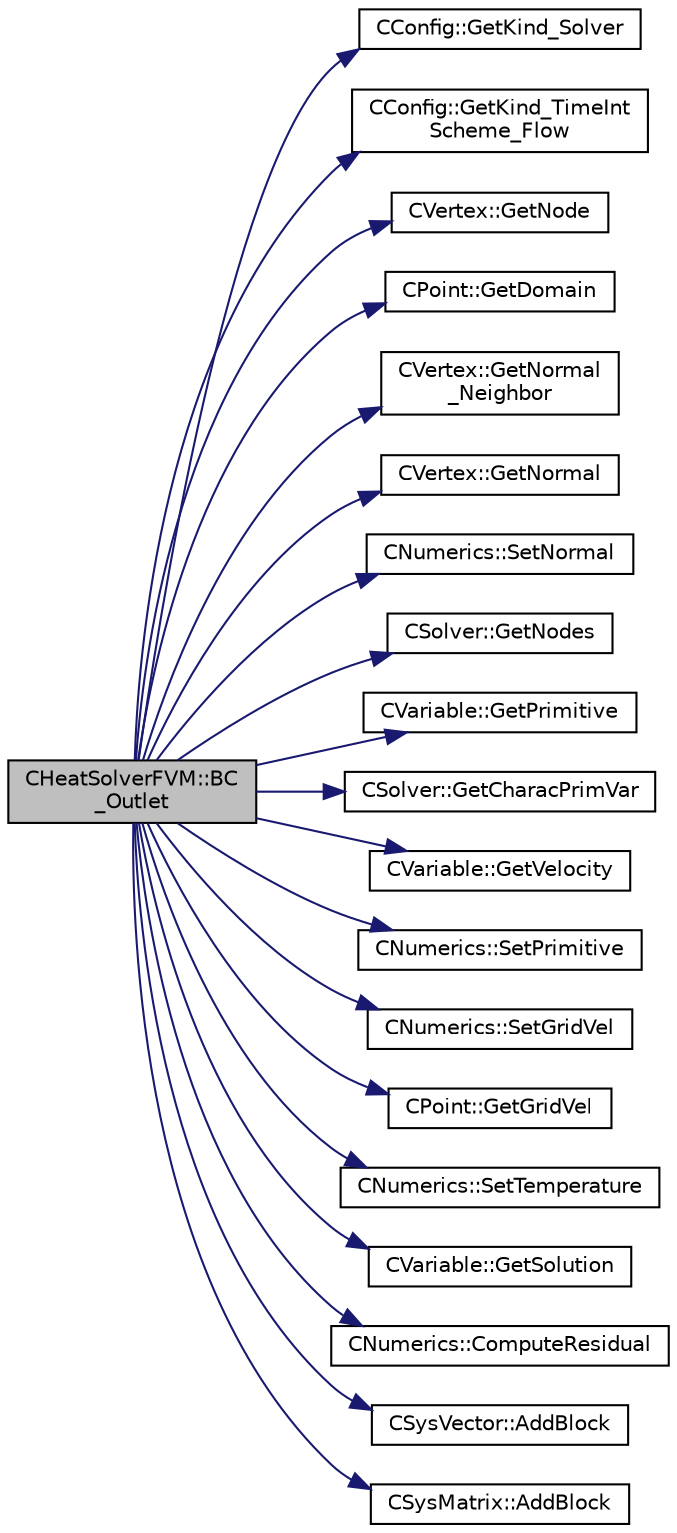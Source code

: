 digraph "CHeatSolverFVM::BC_Outlet"
{
  edge [fontname="Helvetica",fontsize="10",labelfontname="Helvetica",labelfontsize="10"];
  node [fontname="Helvetica",fontsize="10",shape=record];
  rankdir="LR";
  Node186 [label="CHeatSolverFVM::BC\l_Outlet",height=0.2,width=0.4,color="black", fillcolor="grey75", style="filled", fontcolor="black"];
  Node186 -> Node187 [color="midnightblue",fontsize="10",style="solid",fontname="Helvetica"];
  Node187 [label="CConfig::GetKind_Solver",height=0.2,width=0.4,color="black", fillcolor="white", style="filled",URL="$class_c_config.html#a0e2628fc803f14ec6179427ee02e8655",tooltip="Governing equations of the flow (it can be different from the run time equation). ..."];
  Node186 -> Node188 [color="midnightblue",fontsize="10",style="solid",fontname="Helvetica"];
  Node188 [label="CConfig::GetKind_TimeInt\lScheme_Flow",height=0.2,width=0.4,color="black", fillcolor="white", style="filled",URL="$class_c_config.html#a20e5fd7b43cfd2bf2bcf5137f12bc635",tooltip="Get the kind of integration scheme (explicit or implicit) for the flow equations. ..."];
  Node186 -> Node189 [color="midnightblue",fontsize="10",style="solid",fontname="Helvetica"];
  Node189 [label="CVertex::GetNode",height=0.2,width=0.4,color="black", fillcolor="white", style="filled",URL="$class_c_vertex.html#a95c513bf927464157ed96b6c79779a1f",tooltip="Get the node of the vertex. "];
  Node186 -> Node190 [color="midnightblue",fontsize="10",style="solid",fontname="Helvetica"];
  Node190 [label="CPoint::GetDomain",height=0.2,width=0.4,color="black", fillcolor="white", style="filled",URL="$class_c_point.html#a1d7e22a60d4cfef356af1cba2bab3e55",tooltip="For parallel computation, its indicates if a point must be computed or not. "];
  Node186 -> Node191 [color="midnightblue",fontsize="10",style="solid",fontname="Helvetica"];
  Node191 [label="CVertex::GetNormal\l_Neighbor",height=0.2,width=0.4,color="black", fillcolor="white", style="filled",URL="$class_c_vertex.html#a8d2bce3a6ee62007179e688dc2b9b182",tooltip="Get the value of the closest neighbor. "];
  Node186 -> Node192 [color="midnightblue",fontsize="10",style="solid",fontname="Helvetica"];
  Node192 [label="CVertex::GetNormal",height=0.2,width=0.4,color="black", fillcolor="white", style="filled",URL="$class_c_vertex.html#a0d289163c6f3384822fcb9ae86fc1c39",tooltip="Copy the the normal vector of a face. "];
  Node186 -> Node193 [color="midnightblue",fontsize="10",style="solid",fontname="Helvetica"];
  Node193 [label="CNumerics::SetNormal",height=0.2,width=0.4,color="black", fillcolor="white", style="filled",URL="$class_c_numerics.html#a41903d97957f351cd9ee63ca404985b1",tooltip="Set the value of the normal vector to the face between two points. "];
  Node186 -> Node194 [color="midnightblue",fontsize="10",style="solid",fontname="Helvetica"];
  Node194 [label="CSolver::GetNodes",height=0.2,width=0.4,color="black", fillcolor="white", style="filled",URL="$class_c_solver.html#af3198e52a2ea377bb765647b5e697197",tooltip="Allow outside access to the nodes of the solver, containing conservatives, primitives, etc. "];
  Node186 -> Node195 [color="midnightblue",fontsize="10",style="solid",fontname="Helvetica"];
  Node195 [label="CVariable::GetPrimitive",height=0.2,width=0.4,color="black", fillcolor="white", style="filled",URL="$class_c_variable.html#abe38982ec51efc8391ef27fc434f37ad",tooltip="A virtual member. "];
  Node186 -> Node196 [color="midnightblue",fontsize="10",style="solid",fontname="Helvetica"];
  Node196 [label="CSolver::GetCharacPrimVar",height=0.2,width=0.4,color="black", fillcolor="white", style="filled",URL="$class_c_solver.html#ad25c13b6587f8a1a71f84a37fdb5b213",tooltip="A virtual member. "];
  Node186 -> Node197 [color="midnightblue",fontsize="10",style="solid",fontname="Helvetica"];
  Node197 [label="CVariable::GetVelocity",height=0.2,width=0.4,color="black", fillcolor="white", style="filled",URL="$class_c_variable.html#a1f5a6919aa7494cf7e752bb1f822a612",tooltip="A virtual member. "];
  Node186 -> Node198 [color="midnightblue",fontsize="10",style="solid",fontname="Helvetica"];
  Node198 [label="CNumerics::SetPrimitive",height=0.2,width=0.4,color="black", fillcolor="white", style="filled",URL="$class_c_numerics.html#af72b17d397adf09beed2e99e2daf895c",tooltip="Set the value of the primitive variables. "];
  Node186 -> Node199 [color="midnightblue",fontsize="10",style="solid",fontname="Helvetica"];
  Node199 [label="CNumerics::SetGridVel",height=0.2,width=0.4,color="black", fillcolor="white", style="filled",URL="$class_c_numerics.html#ae15b9e4ad2008444365109c434e24207",tooltip="Set the velocity of the computational grid. "];
  Node186 -> Node200 [color="midnightblue",fontsize="10",style="solid",fontname="Helvetica"];
  Node200 [label="CPoint::GetGridVel",height=0.2,width=0.4,color="black", fillcolor="white", style="filled",URL="$class_c_point.html#a62ec636f4a05ac578b582a053e8553f9",tooltip="Get the value of the grid velocity at the point. "];
  Node186 -> Node201 [color="midnightblue",fontsize="10",style="solid",fontname="Helvetica"];
  Node201 [label="CNumerics::SetTemperature",height=0.2,width=0.4,color="black", fillcolor="white", style="filled",URL="$class_c_numerics.html#a42f988dfe419c655c6162802ff355bc2",tooltip="Set the value of the temperature. "];
  Node186 -> Node202 [color="midnightblue",fontsize="10",style="solid",fontname="Helvetica"];
  Node202 [label="CVariable::GetSolution",height=0.2,width=0.4,color="black", fillcolor="white", style="filled",URL="$class_c_variable.html#a261483e39c23c1de7cb9aea7e917c121",tooltip="Get the solution. "];
  Node186 -> Node203 [color="midnightblue",fontsize="10",style="solid",fontname="Helvetica"];
  Node203 [label="CNumerics::ComputeResidual",height=0.2,width=0.4,color="black", fillcolor="white", style="filled",URL="$class_c_numerics.html#abe734316e0047f463f059fd77a281958",tooltip="Compute the numerical residual. "];
  Node186 -> Node204 [color="midnightblue",fontsize="10",style="solid",fontname="Helvetica"];
  Node204 [label="CSysVector::AddBlock",height=0.2,width=0.4,color="black", fillcolor="white", style="filled",URL="$class_c_sys_vector.html#acd4c36df2ea0b7ad473944cff9bf5d72",tooltip="Add val_residual to the residual. "];
  Node186 -> Node205 [color="midnightblue",fontsize="10",style="solid",fontname="Helvetica"];
  Node205 [label="CSysMatrix::AddBlock",height=0.2,width=0.4,color="black", fillcolor="white", style="filled",URL="$class_c_sys_matrix.html#a85def3109e5aa5307268ca830a8f6522",tooltip="Adds the specified block to the sparse matrix. "];
}
